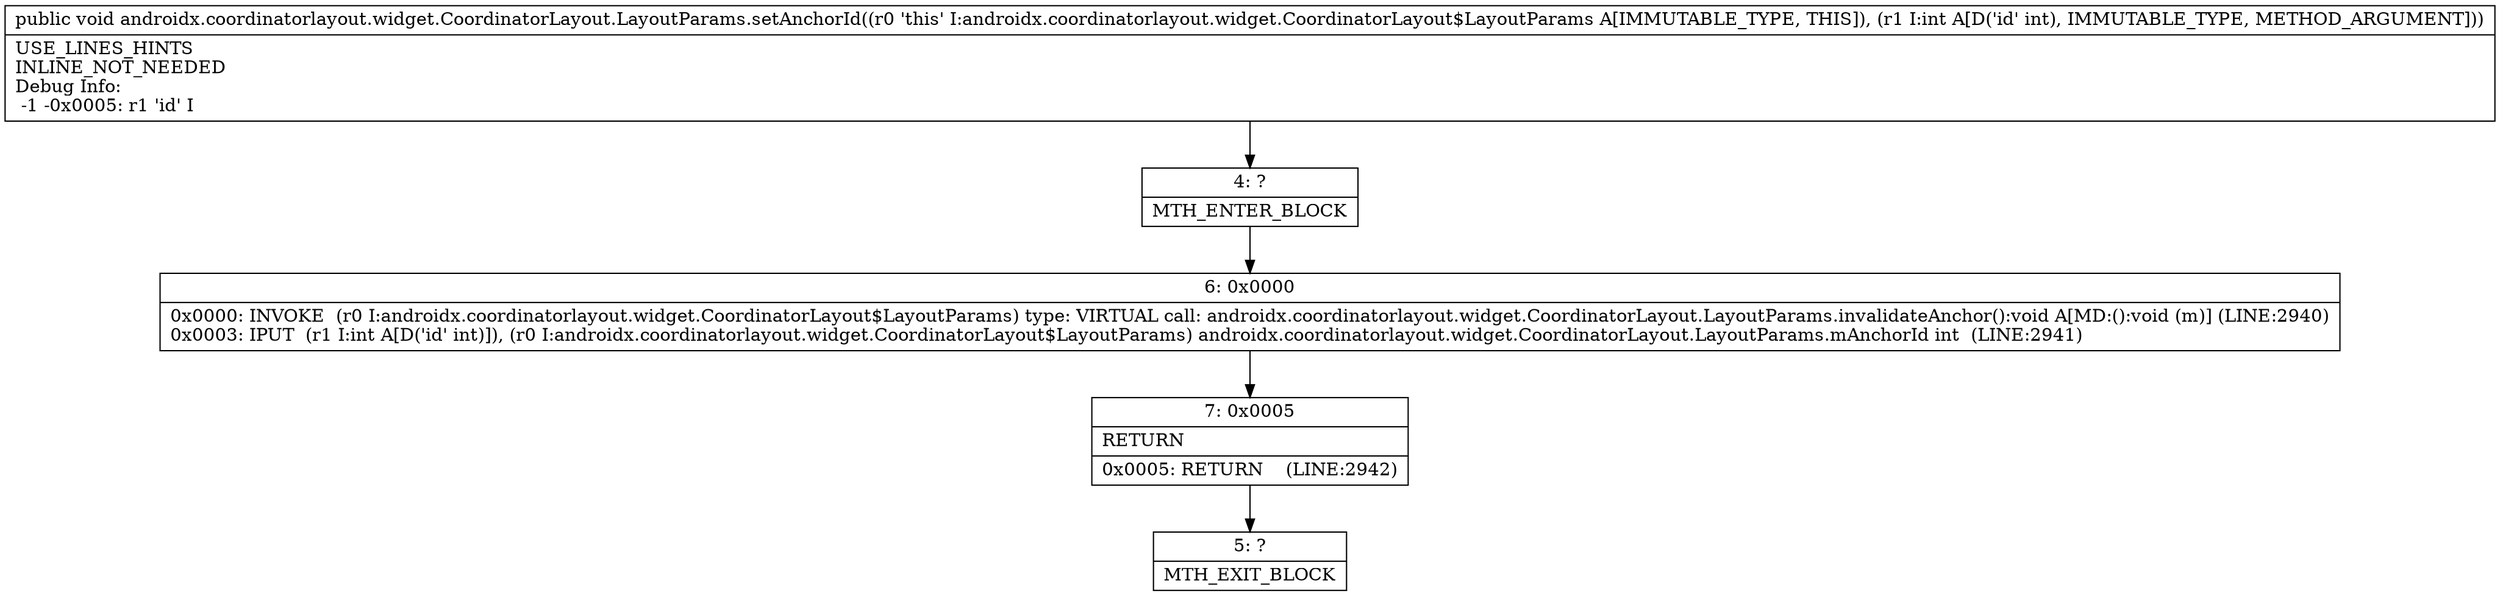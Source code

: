 digraph "CFG forandroidx.coordinatorlayout.widget.CoordinatorLayout.LayoutParams.setAnchorId(I)V" {
Node_4 [shape=record,label="{4\:\ ?|MTH_ENTER_BLOCK\l}"];
Node_6 [shape=record,label="{6\:\ 0x0000|0x0000: INVOKE  (r0 I:androidx.coordinatorlayout.widget.CoordinatorLayout$LayoutParams) type: VIRTUAL call: androidx.coordinatorlayout.widget.CoordinatorLayout.LayoutParams.invalidateAnchor():void A[MD:():void (m)] (LINE:2940)\l0x0003: IPUT  (r1 I:int A[D('id' int)]), (r0 I:androidx.coordinatorlayout.widget.CoordinatorLayout$LayoutParams) androidx.coordinatorlayout.widget.CoordinatorLayout.LayoutParams.mAnchorId int  (LINE:2941)\l}"];
Node_7 [shape=record,label="{7\:\ 0x0005|RETURN\l|0x0005: RETURN    (LINE:2942)\l}"];
Node_5 [shape=record,label="{5\:\ ?|MTH_EXIT_BLOCK\l}"];
MethodNode[shape=record,label="{public void androidx.coordinatorlayout.widget.CoordinatorLayout.LayoutParams.setAnchorId((r0 'this' I:androidx.coordinatorlayout.widget.CoordinatorLayout$LayoutParams A[IMMUTABLE_TYPE, THIS]), (r1 I:int A[D('id' int), IMMUTABLE_TYPE, METHOD_ARGUMENT]))  | USE_LINES_HINTS\lINLINE_NOT_NEEDED\lDebug Info:\l  \-1 \-0x0005: r1 'id' I\l}"];
MethodNode -> Node_4;Node_4 -> Node_6;
Node_6 -> Node_7;
Node_7 -> Node_5;
}

